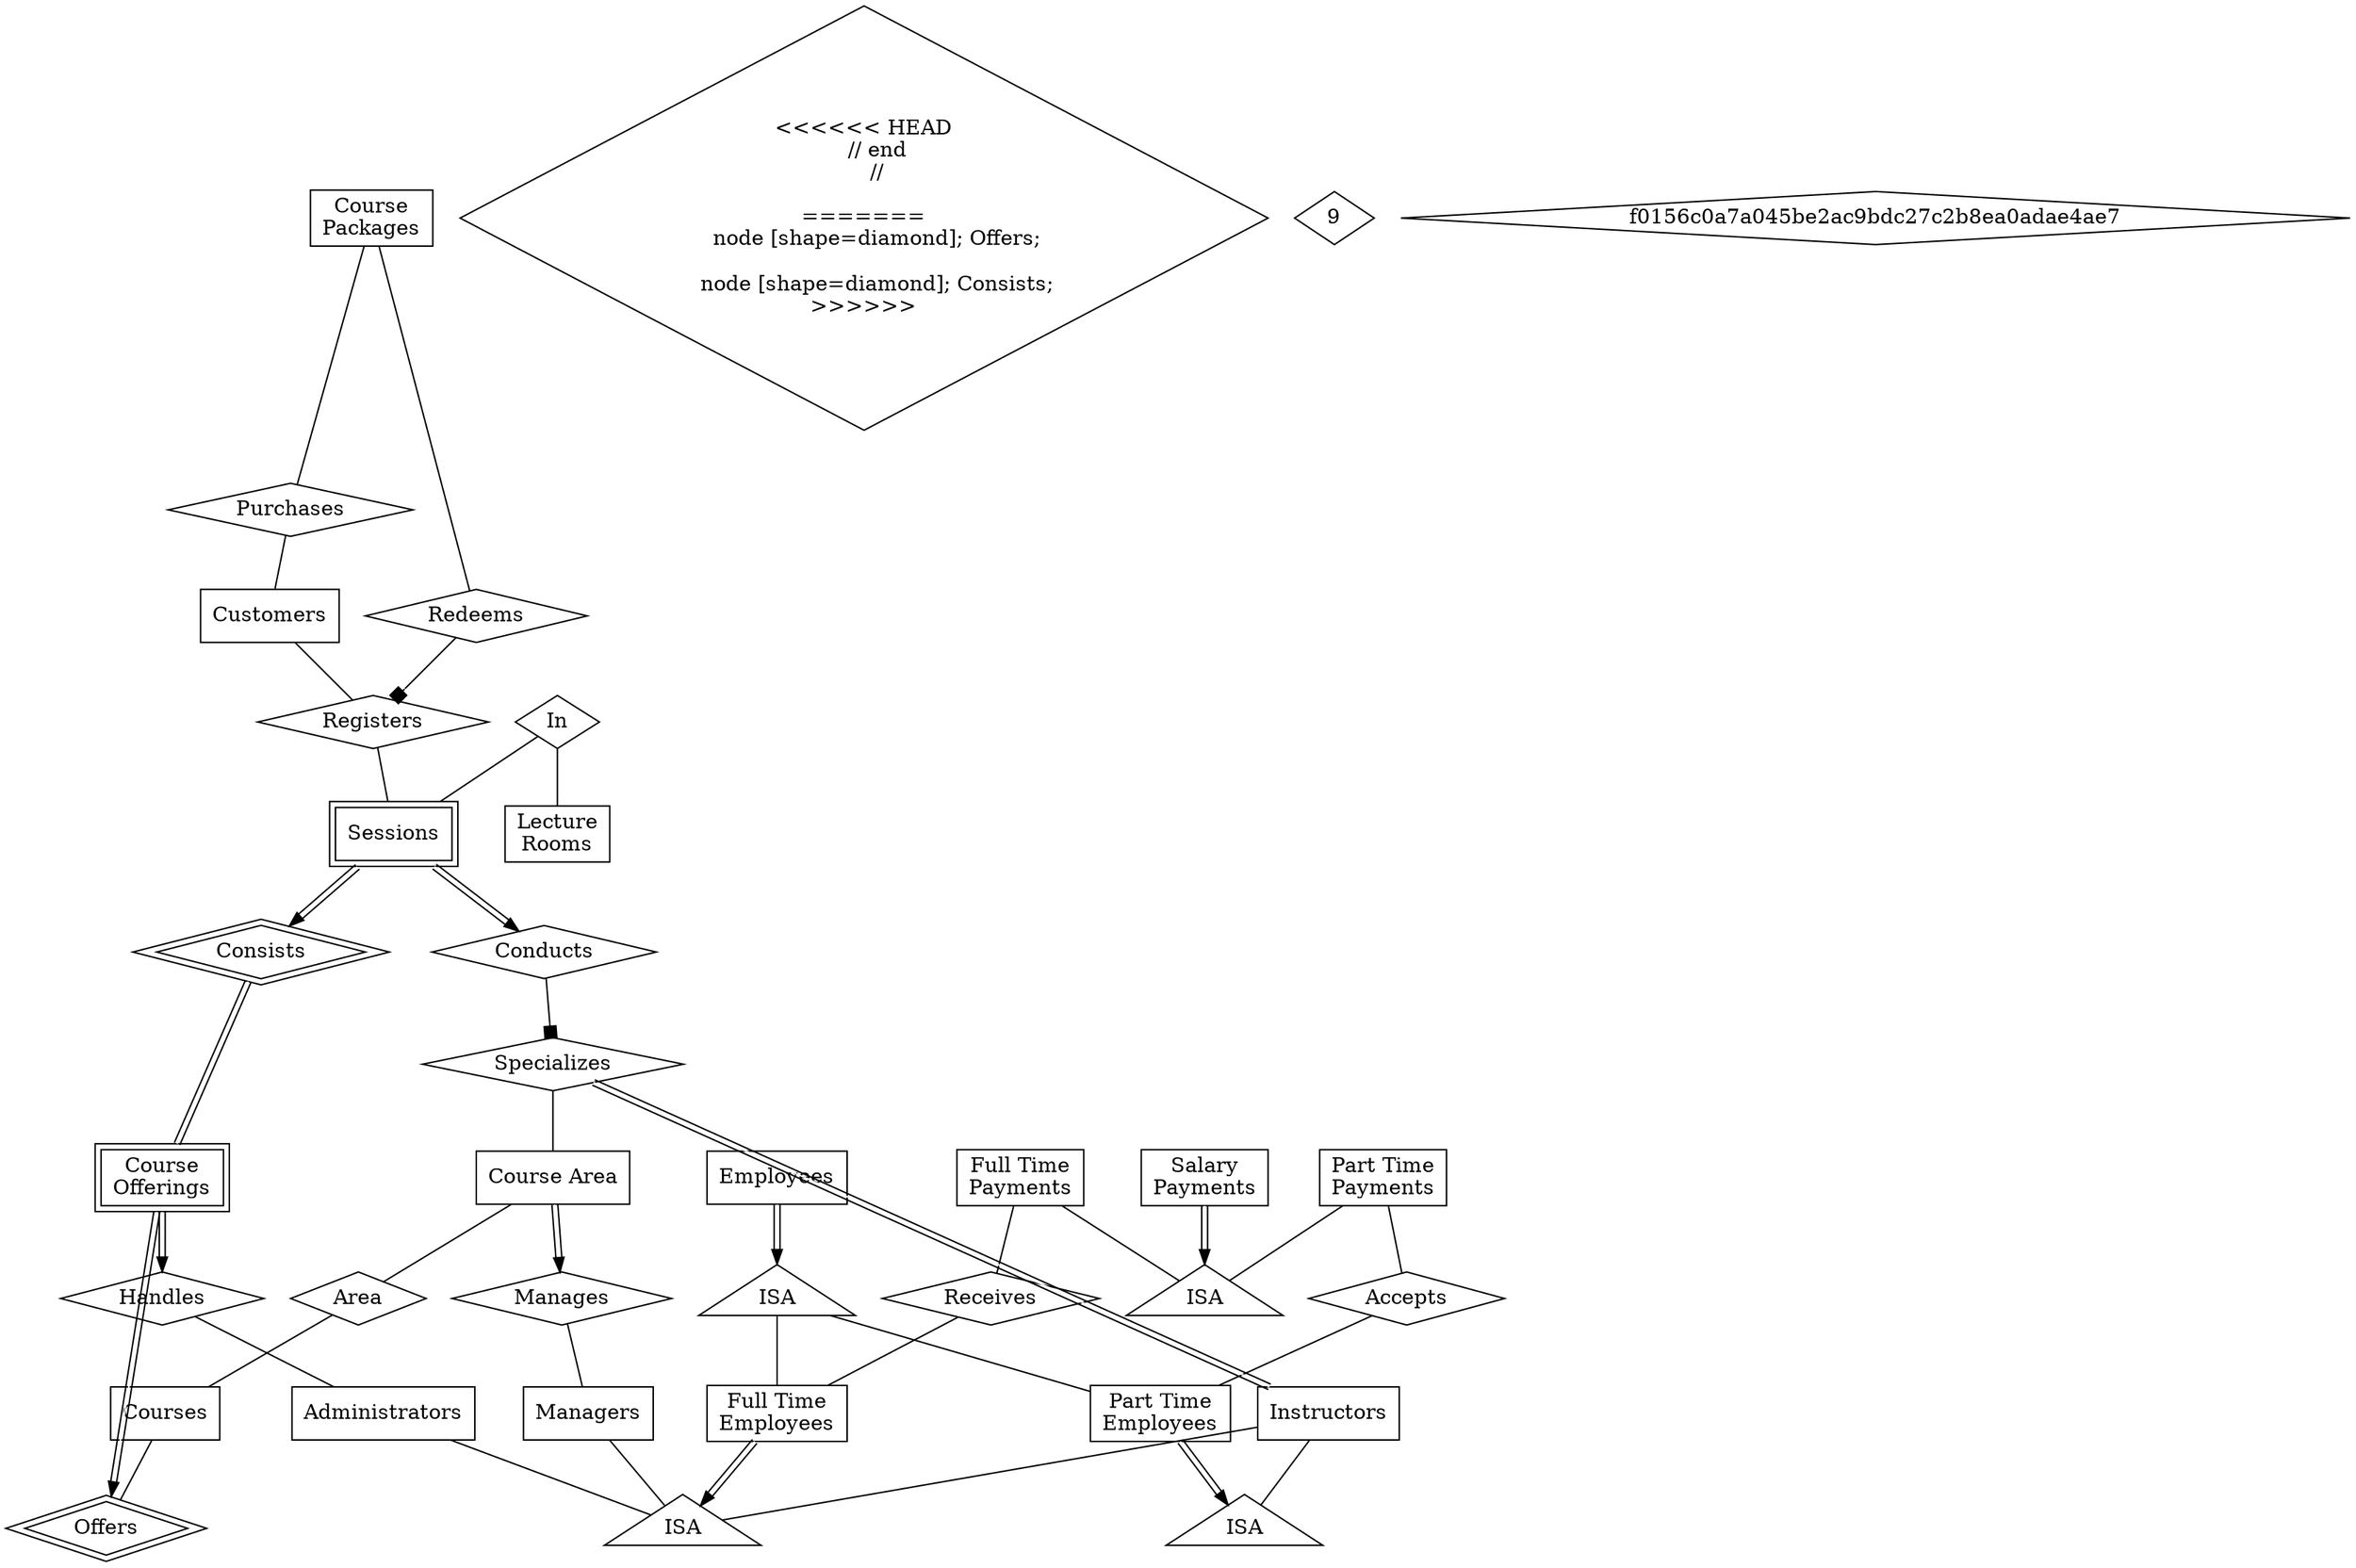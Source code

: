 digraph project {
    newrank=true;
	overlap=false;
	splines=false;

    // Courses
    node [shape=box]; Courses;
    // node [shape=ellipse]; courseId;
    // node [shape=ellipse]; title;
    // node [shape=ellipse]; description;
    // node [shape=ellipse]; courseArea;
    // node [shape=ellipse]; duration;
    // Courses -> courseId [dir=none]; 
    // Courses -> title [dir=none];
    // Courses -> description [dir=none];
    // Courses -> courseArea [dir=none];
    // Courses -> duration [dir=none];
    //

    // Offers
    node [shape=diamond]; Offers [peripheries=2];
    //

    Courses -> Offers [dir=none];

    // Course Offerings
    node [shape=box]; CO [label="Course\nOfferings"] [peripheries=2];
    // node [shape=ellipse]; fees;
    // node [shape=ellipse]; targetNumber;
    // node [shape=ellipse]; launchDate;
    // node [shape=ellipse]; deadline;
    // CO -> fees [dir=none];
    // CO -> targetNumber [dir=none];
    // CO -> launchDate [dir=none];
    // CO -> deadline [dir=none];
    //

    CO -> Offers [color="black:white:black"];

    // Consists
    node [shape=diamond]; Consists [peripheries=2];
    //

    Consists -> CO [dir=none] [color="black:white:black"];

    // Sessions
    node [shape=box]; Sessions [peripheries=2];
    // node [shape=ellipse]; sessionNumber;
    // node [shape=ellipse]; day;
    // node [shape=ellipse]; time;
    // Sessions -> sessionNumber [dir=none];
    // Sessions -> day [dir=none];
    // Sessions -> time [dir=none];
    //

    Sessions -> Consists [color="black:white:black"];

    // In
    node [shape=diamond]; In;
    //

    In -> Sessions [dir=none];

    // Lecture Rooms
    node [shape=box]; LR [label="Lecture\nRooms"];
    // node [shape=ellipse]; roomId;
    // node [shape=ellipse]; floor;
    // node [shape=ellipse]; roomNumber;
    // node [shape=ellipse]; maxCapacity;
    // LR -> roomId [dir=none];
    // LR -> floor [dir=none];
    // LR -> roomNumber [dir=none];
    // LR -> maxCapacity [dir=none];
    //

    In -> LR [dir=none];

    // Registers
    node [shape=diamond]; Registers;
    //

    Registers -> Sessions [dir=none];

    // Customers
    node [shape=box]; Customers;
    // node [shape=ellipse]; cid [label = "customerId"];
    // node [shape=ellipse]; name;
    // node [shape=ellipse]; address;
    // node [shape=ellipse]; contactNumber;
    // node [shape=ellipse]; email;
    // Customers -> cid [dir=none]; 
    // Customers -> name [dir=none]; 
    // Customers -> address [dir=none];
    // Customers -> contactNumber [dir=none];
    // Customers -> email [dir=none];
    //

    Customers -> Registers [dir=none];

    // Purchase
    node [shape=diamond] Purchases; 
    //

    Purchases -> Customers [dir=none];

    // Course Packages
    node [shape=box]; CP [label="Course\nPackages"];
    // node [shape=ellipse]; packageId;
    // node [shape=ellipse]; cpname [label="name"];
    // node [shape=ellipse]; noFreeSessions;
    // node [shape=ellipse]; startDate;
    // node [shape=ellipse]; endDate;
    // node [shape=ellipse]; price; 
    // CP -> packageId [dir=none];
    // CP -> cpname [dir=none];
    // CP -> noFreeSessions [dir=none];
    // CP -> startDate [dir=none];
    // CP -> endDate [dir=none];
    // CP -> price [dir=none];
    //

    CP -> Purchases [dir=none];

    // Redeems
    node [shape=diamond]; Redeems;
    //

    CP -> Redeems [dir=none];

    Redeems -> Registers [arrowhead=box];

    // Employees
    node [shape=box]; Employees;
    // node [shape=ellipse]; employeeId;
    // node [shape=ellipse]; ename [label="name"];
    // node [shape=ellipse]; employeeAddress [label="address"];
    // node [shape=ellipse]; employeeContactNumber [label="contactNumber"];
    // node [shape=ellipse]; dateJoined;
    // node [shape=ellipse]; dateDeparted;
    // Employees -> employeeId [dir=none];
    // Employees -> ename [dir=none];
    // Employees -> employeeAddress [dir=none];
    // Employees -> employeeContactNumber [dir=none];
    // Employees -> dateJoined [dir=none];
    // Employees -> dateDeparted [dir=none];
    //

    node [style="",shape=triangle]; isa_Employee_1 [label="ISA"];

    Employees -> isa_Employee_1 [color="black:white:black"];

    // Full Time Employees
    node [shape=box]; FTE [label="Full Time\nEmployees"];
    // node [shape=ellipse]; monthlySalary;
    // FTE -> monthlySalary [dir=none];
    //

    isa_Employee_1 -> FTE [dir=none];

    // Part Time Employees
    node [shape=box]; PTE [label="Part Time\nEmployees"];
    // node [shape=ellipse]; hourlyRate;
    // PTE -> hourlyRate [dir=none];
    //

    isa_Employee_1 -> PTE [dir=none];

    node [style="",shape=triangle]; isa_FTE_1 [label="ISA"];
    node [style="",shape=triangle]; isa_PTE_1 [label="ISA"];

    FTE -> isa_FTE_1 [color="black:white:black"];
    PTE -> isa_PTE_1 [color="black:white:black"];

    // Administrators
    node [shape=box]; Administrators;
    //

    Administrators -> isa_FTE_1 [dir=none];

    // Instructors
    node [shape=box]; Instructors;
    // node [shape=ellipse]; iCourseArea [label="courseArea"];
    // Instructors -> iCourseArea [dir=none];
    //

    Instructors -> isa_FTE_1 [dir=none];
    Instructors -> isa_PTE_1 [dir=none];

    // Managers
    node [shape=box]; Managers;
    //

    Managers -> isa_FTE_1 [dir=none];

    // Conducts
    node [shape=diamond]; Conducts;
    //

    Sessions -> Conducts [color="black:white:black"];

    // Salary Payments
    node [shape=box]; SP [label="Salary\nPayments"];
    // node [shape=ellipse]; spdate [label="date"];
    // node [shape=ellipse]; noWorkDays;
    // SP -> spdate [dir=none];
    // SP -> noWorkDays [dir=none];
    //

    node [style="",shape=triangle]; isa_SP_1 [label="ISA"];
    SP -> isa_SP_1 [color="black:white:black"];

    // Full Time Payments
    node [shape=box]; FTP [label="Full Time\nPayments"];
    // node [shape=ellipse]; salary;
    // FTP -> salary [dir=none];
    //

    FTP -> isa_SP_1 [dir=none];

    // Part Time Salary Payments
    node [shape=box]; PTP [label="Part Time\nPayments"];
    // node [shape=ellipse]; amount;
    // PTP -> amount [dir=none];
    //

    PTP -> isa_SP_1 [dir=none];

    node [shape=diamond]; Receives;
    node [shape=diamond]; Accepts;

    FTP -> Receives [dir=none];
    Receives -> FTE [dir=none];
    PTP -> Accepts [dir=none];
    Accepts -> PTE [dir=none];

    // Area
    node [shape=diamond]; Area;
    //

    Area -> Courses [dir=none];

    // Course Area
    node [shape=box]; CA [label="Course Area"];
    //

    CA -> Area [dir=none];

    // Specializes
    node [shape=diamond]; Specializes;
    //

    Specializes -> CA [dir=none];
    Specializes -> Instructors [color="black:white:black"] [dir=none];
    Conducts -> Specializes [arrowhead=box];
    
    // Handles
    node [shape=diamond]; Handles;
    //

    CO -> Handles [color="black:white:black"];
    Handles -> Administrators [dir=none];

    // Manages
    node [shape=diamond]; Manages;
    //

    CA -> Manages [color="black:white:black"];
    Manages -> Managers [dir=none];

<<<<<<< HEAD
    // end
    //
    
=======
    node [shape=diamond]; Offers;

    node [shape=diamond]; Consists;
>>>>>>> 9f0156c0a7a045be2ac9bdc27c2b8ea0adae4ae7
}